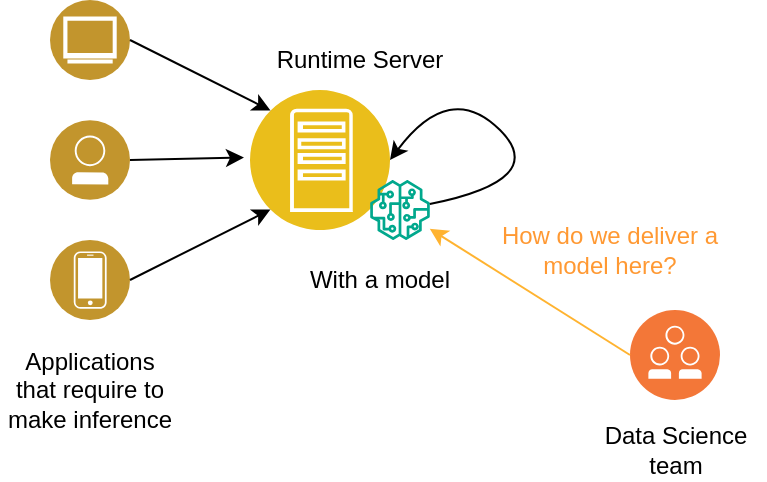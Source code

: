 <mxfile compressed="true" version="22.0.3" type="device"><diagram id="31b32b95-0358-9bc7-6ba0-a27c054ed1a7" name="Page-1"><mxGraphModel dx="1482" dy="793" grid="1" gridSize="10" guides="1" tooltips="1" connect="1" arrows="1" fold="1" page="1" pageScale="1" pageWidth="827" pageHeight="1169" background="none" math="0" shadow="0"><root><mxCell id="0"/><mxCell id="1" parent="0"/><mxCell id="BOZyBOLvvkR4-_8ion6h-95" value="" style="image;aspect=fixed;perimeter=ellipsePerimeter;html=1;align=center;shadow=0;dashed=0;fontColor=#4277BB;labelBackgroundColor=default;fontSize=12;spacingTop=3;image=img/lib/ibm/users/browser.svg;" vertex="1" parent="1"><mxGeometry x="165" y="70" width="40" height="40" as="geometry"/></mxCell><mxCell id="BOZyBOLvvkR4-_8ion6h-96" value="" style="image;aspect=fixed;perimeter=ellipsePerimeter;html=1;align=center;shadow=0;dashed=0;fontColor=#4277BB;labelBackgroundColor=default;fontSize=12;spacingTop=3;image=img/lib/ibm/users/user.svg;" vertex="1" parent="1"><mxGeometry x="165" y="130" width="40" height="40" as="geometry"/></mxCell><mxCell id="BOZyBOLvvkR4-_8ion6h-97" value="" style="image;aspect=fixed;perimeter=ellipsePerimeter;html=1;align=center;shadow=0;dashed=0;fontColor=#4277BB;labelBackgroundColor=default;fontSize=12;spacingTop=3;image=img/lib/ibm/users/device.svg;" vertex="1" parent="1"><mxGeometry x="165" y="190" width="40" height="40" as="geometry"/></mxCell><mxCell id="BOZyBOLvvkR4-_8ion6h-98" value="" style="image;aspect=fixed;perimeter=ellipsePerimeter;html=1;align=center;shadow=0;dashed=0;fontColor=#4277BB;labelBackgroundColor=default;fontSize=12;spacingTop=3;image=img/lib/ibm/applications/app_server.svg;fillColor=#3333FF;" vertex="1" parent="1"><mxGeometry x="265" y="115" width="70" height="70" as="geometry"/></mxCell><mxCell id="BOZyBOLvvkR4-_8ion6h-99" value="" style="sketch=0;outlineConnect=0;fontColor=#232F3E;gradientColor=none;fillColor=#01A88D;strokeColor=none;dashed=0;verticalLabelPosition=bottom;verticalAlign=top;align=center;html=1;fontSize=12;fontStyle=0;aspect=fixed;pointerEvents=1;shape=mxgraph.aws4.sagemaker_model;" vertex="1" parent="1"><mxGeometry x="325" y="160" width="30" height="30" as="geometry"/></mxCell><mxCell id="BOZyBOLvvkR4-_8ion6h-101" value="" style="endArrow=classic;html=1;rounded=0;exitX=1;exitY=0.5;exitDx=0;exitDy=0;entryX=0;entryY=0;entryDx=0;entryDy=0;" edge="1" parent="1" source="BOZyBOLvvkR4-_8ion6h-95" target="BOZyBOLvvkR4-_8ion6h-98"><mxGeometry width="50" height="50" relative="1" as="geometry"><mxPoint x="245" y="100" as="sourcePoint"/><mxPoint x="295" y="50" as="targetPoint"/></mxGeometry></mxCell><mxCell id="BOZyBOLvvkR4-_8ion6h-102" value="" style="endArrow=classic;html=1;rounded=0;exitX=1;exitY=0.5;exitDx=0;exitDy=0;entryX=-0.043;entryY=0.482;entryDx=0;entryDy=0;entryPerimeter=0;" edge="1" parent="1" source="BOZyBOLvvkR4-_8ion6h-96" target="BOZyBOLvvkR4-_8ion6h-98"><mxGeometry width="50" height="50" relative="1" as="geometry"><mxPoint x="215" y="100" as="sourcePoint"/><mxPoint x="285" y="135" as="targetPoint"/></mxGeometry></mxCell><mxCell id="BOZyBOLvvkR4-_8ion6h-103" value="" style="endArrow=classic;html=1;rounded=0;exitX=1;exitY=0.5;exitDx=0;exitDy=0;entryX=0;entryY=1;entryDx=0;entryDy=0;" edge="1" parent="1" source="BOZyBOLvvkR4-_8ion6h-97" target="BOZyBOLvvkR4-_8ion6h-98"><mxGeometry width="50" height="50" relative="1" as="geometry"><mxPoint x="215" y="160" as="sourcePoint"/><mxPoint x="272" y="159" as="targetPoint"/></mxGeometry></mxCell><mxCell id="BOZyBOLvvkR4-_8ion6h-105" value="" style="curved=1;endArrow=classic;html=1;rounded=0;entryX=1;entryY=0.5;entryDx=0;entryDy=0;" edge="1" parent="1" source="BOZyBOLvvkR4-_8ion6h-99" target="BOZyBOLvvkR4-_8ion6h-98"><mxGeometry width="50" height="50" relative="1" as="geometry"><mxPoint x="365" y="160" as="sourcePoint"/><mxPoint x="415" y="110" as="targetPoint"/><Array as="points"><mxPoint x="415" y="160"/><mxPoint x="365" y="110"/></Array></mxGeometry></mxCell><mxCell id="BOZyBOLvvkR4-_8ion6h-106" value="" style="image;aspect=fixed;perimeter=ellipsePerimeter;html=1;align=center;shadow=0;dashed=0;fontColor=#4277BB;labelBackgroundColor=default;fontSize=12;spacingTop=3;image=img/lib/ibm/devops/collaborative_development.svg;" vertex="1" parent="1"><mxGeometry x="455" y="225" width="45" height="45" as="geometry"/></mxCell><mxCell id="BOZyBOLvvkR4-_8ion6h-108" value="Applications that require to make inference" style="text;html=1;strokeColor=none;fillColor=none;align=center;verticalAlign=middle;whiteSpace=wrap;rounded=0;" vertex="1" parent="1"><mxGeometry x="140" y="250" width="90" height="30" as="geometry"/></mxCell><mxCell id="BOZyBOLvvkR4-_8ion6h-109" value="Runtime Server" style="text;html=1;strokeColor=none;fillColor=none;align=center;verticalAlign=middle;whiteSpace=wrap;rounded=0;" vertex="1" parent="1"><mxGeometry x="275" y="85" width="90" height="30" as="geometry"/></mxCell><mxCell id="BOZyBOLvvkR4-_8ion6h-110" value="With a model" style="text;html=1;strokeColor=none;fillColor=none;align=center;verticalAlign=middle;whiteSpace=wrap;rounded=0;" vertex="1" parent="1"><mxGeometry x="285" y="195" width="90" height="30" as="geometry"/></mxCell><mxCell id="BOZyBOLvvkR4-_8ion6h-111" value="" style="endArrow=classic;html=1;rounded=0;exitX=0;exitY=0.5;exitDx=0;exitDy=0;strokeColor=#FFB330;" edge="1" parent="1" source="BOZyBOLvvkR4-_8ion6h-106" target="BOZyBOLvvkR4-_8ion6h-99"><mxGeometry width="50" height="50" relative="1" as="geometry"><mxPoint x="575" y="260" as="sourcePoint"/><mxPoint x="495" y="150" as="targetPoint"/></mxGeometry></mxCell><mxCell id="BOZyBOLvvkR4-_8ion6h-113" value="Data Science team" style="text;html=1;strokeColor=none;fillColor=none;align=center;verticalAlign=middle;whiteSpace=wrap;rounded=0;" vertex="1" parent="1"><mxGeometry x="432.5" y="280" width="90" height="30" as="geometry"/></mxCell><mxCell id="BOZyBOLvvkR4-_8ion6h-114" value="&lt;font color=&quot;#ff9933&quot;&gt;How do we deliver a model here?&lt;/font&gt;" style="text;html=1;strokeColor=none;fillColor=none;align=center;verticalAlign=middle;whiteSpace=wrap;rounded=0;" vertex="1" parent="1"><mxGeometry x="385" y="180" width="120" height="30" as="geometry"/></mxCell></root></mxGraphModel></diagram></mxfile>
